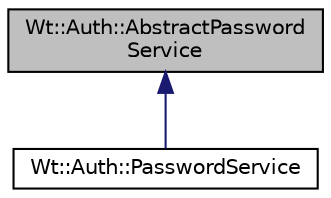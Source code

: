 digraph "Wt::Auth::AbstractPasswordService"
{
 // LATEX_PDF_SIZE
  edge [fontname="Helvetica",fontsize="10",labelfontname="Helvetica",labelfontsize="10"];
  node [fontname="Helvetica",fontsize="10",shape=record];
  Node1 [label="Wt::Auth::AbstractPassword\lService",height=0.2,width=0.4,color="black", fillcolor="grey75", style="filled", fontcolor="black",tooltip="Abstract password authentication service."];
  Node1 -> Node2 [dir="back",color="midnightblue",fontsize="10",style="solid",fontname="Helvetica"];
  Node2 [label="Wt::Auth::PasswordService",height=0.2,width=0.4,color="black", fillcolor="white", style="filled",URL="$classWt_1_1Auth_1_1PasswordService.html",tooltip="Password authentication service."];
}
